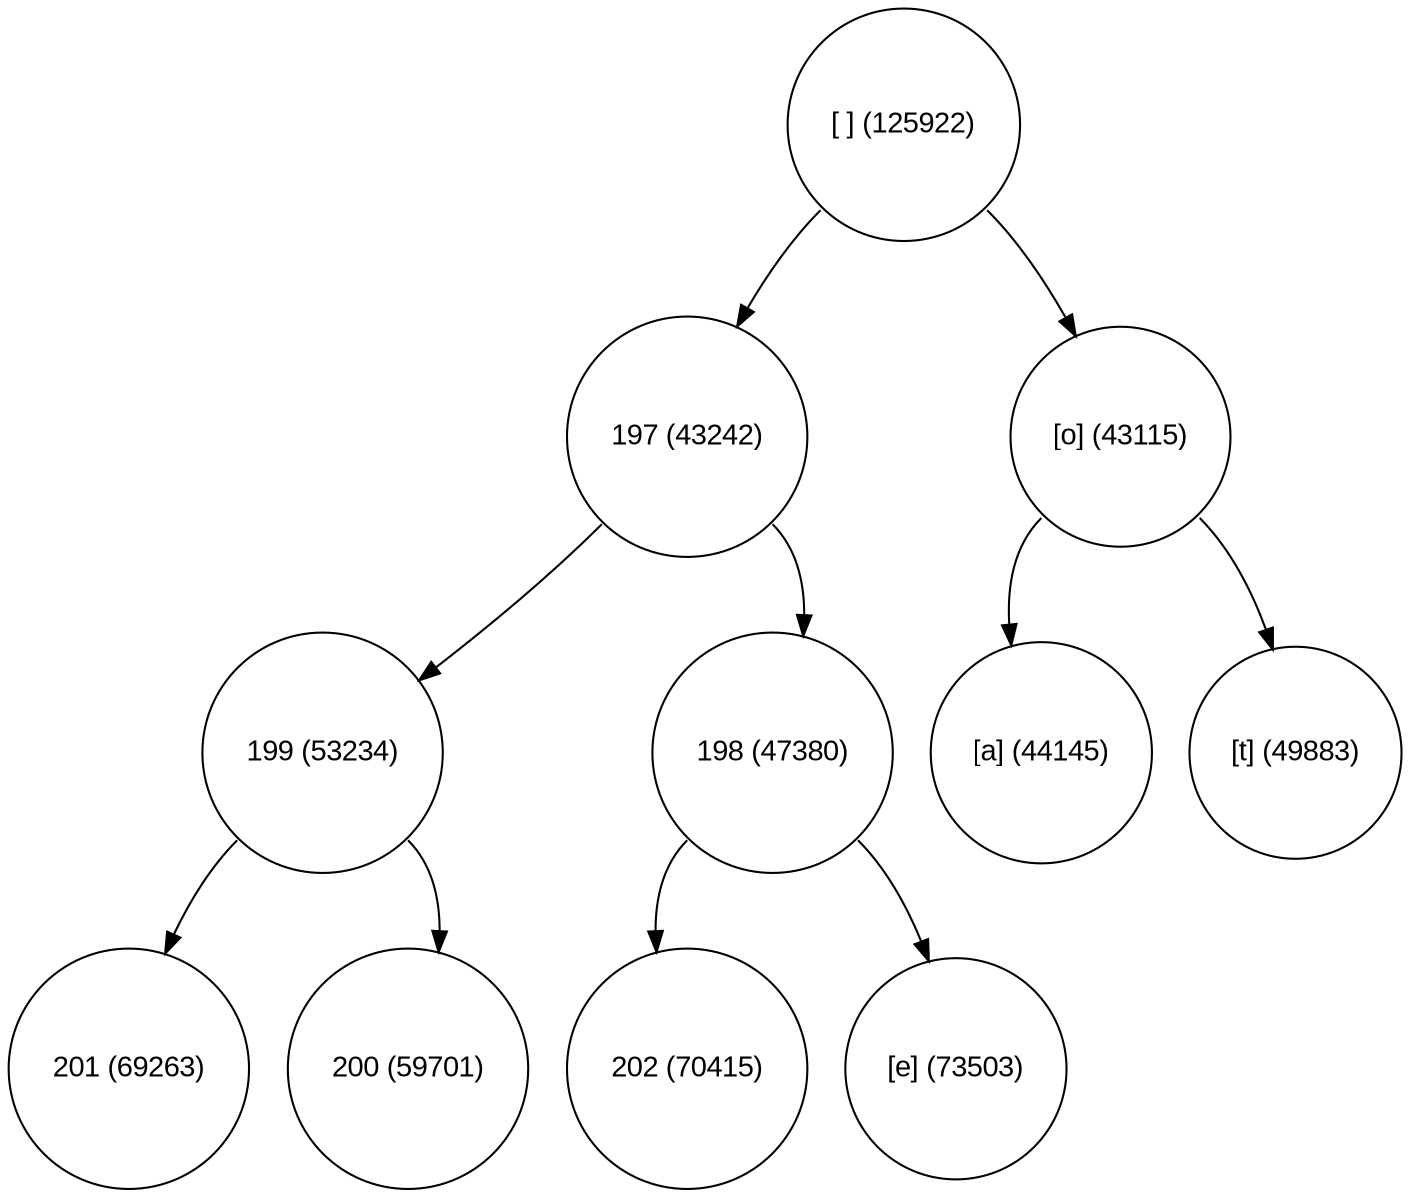 digraph move_down {
	node [fontname="Arial", shape="circle", width=0.5]; 

	0 [label = "[ ] (125922)"];
	0:sw -> 1;
	1 [label = "197 (43242)"];
	1:sw -> 3;
	3 [label = "199 (53234)"];
	3:sw -> 7;
	7 [label = "201 (69263)"];
	3:se -> 8;
	8 [label = "200 (59701)"];
	1:se -> 4;
	4 [label = "198 (47380)"];
	4:sw -> 9;
	9 [label = "202 (70415)"];
	4:se -> 10;
	10 [label = "[e] (73503)"];
	0:se -> 2;
	2 [label = "[o] (43115)"];
	2:sw -> 5;
	5 [label = "[a] (44145)"];
	2:se -> 6;
	6 [label = "[t] (49883)"];
}
